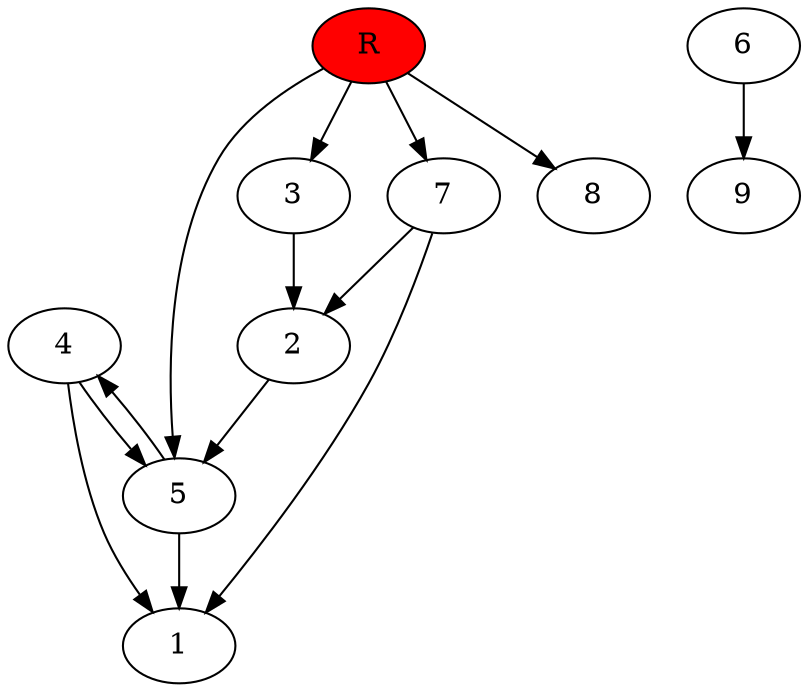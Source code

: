 digraph prb22333 {
	1
	2
	3
	4
	5
	6
	7
	8
	R [fillcolor="#ff0000" style=filled]
	2 -> 5
	3 -> 2
	4 -> 1
	4 -> 5
	5 -> 1
	5 -> 4
	6 -> 9
	7 -> 1
	7 -> 2
	R -> 3
	R -> 5
	R -> 7
	R -> 8
}
